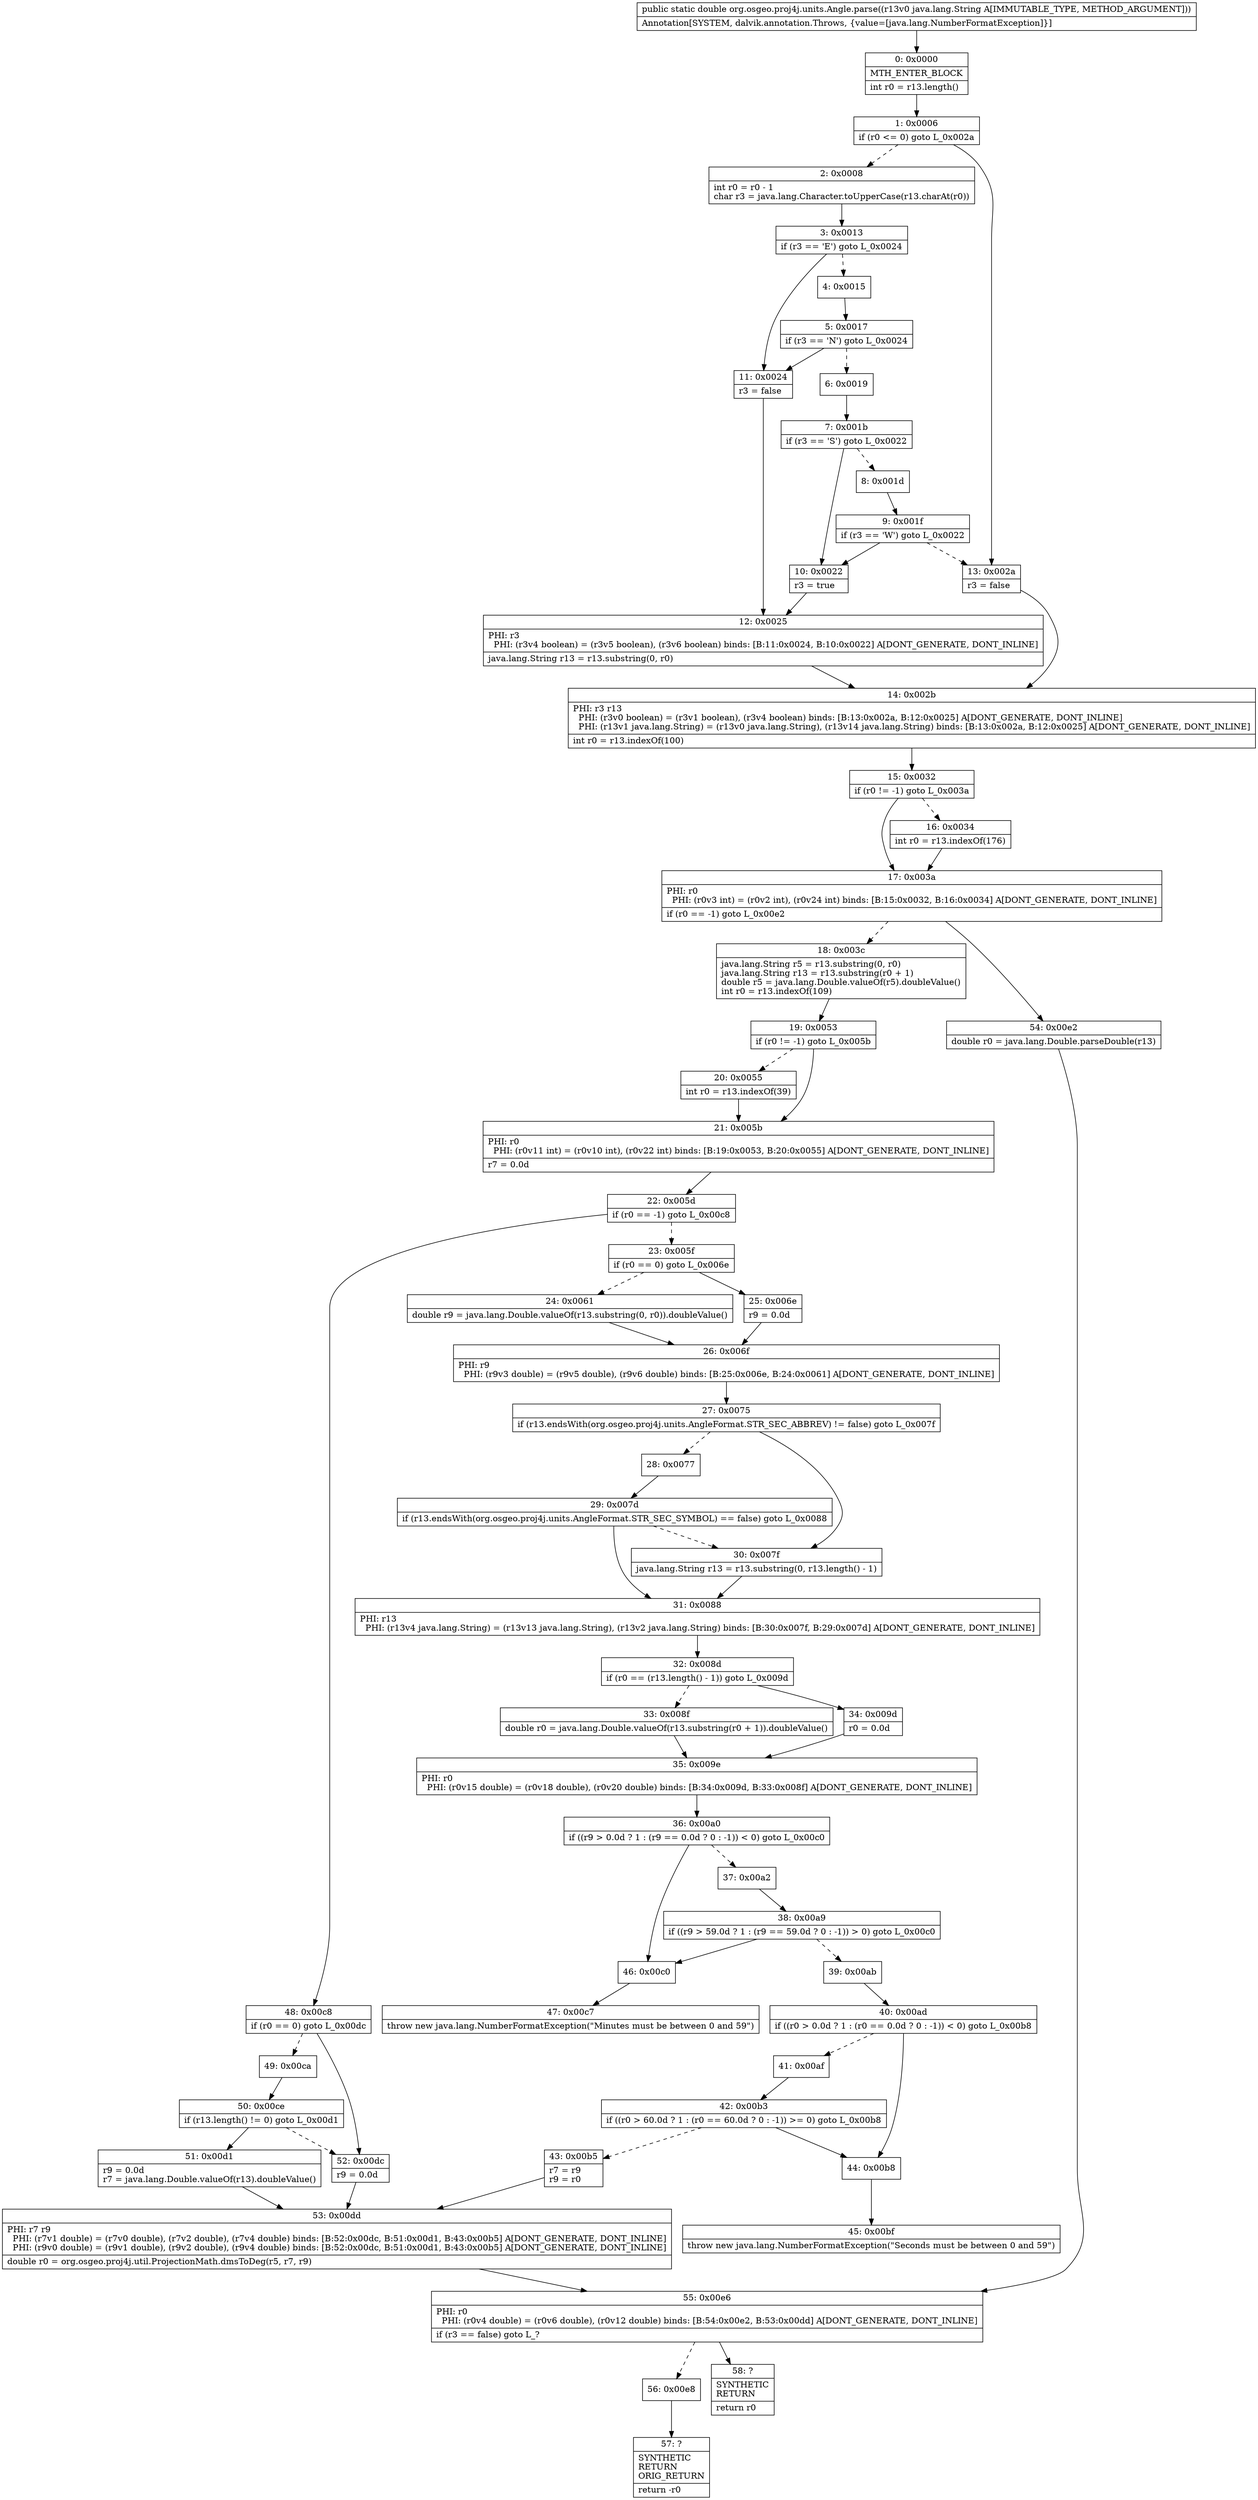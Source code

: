 digraph "CFG fororg.osgeo.proj4j.units.Angle.parse(Ljava\/lang\/String;)D" {
Node_0 [shape=record,label="{0\:\ 0x0000|MTH_ENTER_BLOCK\l|int r0 = r13.length()\l}"];
Node_1 [shape=record,label="{1\:\ 0x0006|if (r0 \<= 0) goto L_0x002a\l}"];
Node_2 [shape=record,label="{2\:\ 0x0008|int r0 = r0 \- 1\lchar r3 = java.lang.Character.toUpperCase(r13.charAt(r0))\l}"];
Node_3 [shape=record,label="{3\:\ 0x0013|if (r3 == 'E') goto L_0x0024\l}"];
Node_4 [shape=record,label="{4\:\ 0x0015}"];
Node_5 [shape=record,label="{5\:\ 0x0017|if (r3 == 'N') goto L_0x0024\l}"];
Node_6 [shape=record,label="{6\:\ 0x0019}"];
Node_7 [shape=record,label="{7\:\ 0x001b|if (r3 == 'S') goto L_0x0022\l}"];
Node_8 [shape=record,label="{8\:\ 0x001d}"];
Node_9 [shape=record,label="{9\:\ 0x001f|if (r3 == 'W') goto L_0x0022\l}"];
Node_10 [shape=record,label="{10\:\ 0x0022|r3 = true\l}"];
Node_11 [shape=record,label="{11\:\ 0x0024|r3 = false\l}"];
Node_12 [shape=record,label="{12\:\ 0x0025|PHI: r3 \l  PHI: (r3v4 boolean) = (r3v5 boolean), (r3v6 boolean) binds: [B:11:0x0024, B:10:0x0022] A[DONT_GENERATE, DONT_INLINE]\l|java.lang.String r13 = r13.substring(0, r0)\l}"];
Node_13 [shape=record,label="{13\:\ 0x002a|r3 = false\l}"];
Node_14 [shape=record,label="{14\:\ 0x002b|PHI: r3 r13 \l  PHI: (r3v0 boolean) = (r3v1 boolean), (r3v4 boolean) binds: [B:13:0x002a, B:12:0x0025] A[DONT_GENERATE, DONT_INLINE]\l  PHI: (r13v1 java.lang.String) = (r13v0 java.lang.String), (r13v14 java.lang.String) binds: [B:13:0x002a, B:12:0x0025] A[DONT_GENERATE, DONT_INLINE]\l|int r0 = r13.indexOf(100)\l}"];
Node_15 [shape=record,label="{15\:\ 0x0032|if (r0 != \-1) goto L_0x003a\l}"];
Node_16 [shape=record,label="{16\:\ 0x0034|int r0 = r13.indexOf(176)\l}"];
Node_17 [shape=record,label="{17\:\ 0x003a|PHI: r0 \l  PHI: (r0v3 int) = (r0v2 int), (r0v24 int) binds: [B:15:0x0032, B:16:0x0034] A[DONT_GENERATE, DONT_INLINE]\l|if (r0 == \-1) goto L_0x00e2\l}"];
Node_18 [shape=record,label="{18\:\ 0x003c|java.lang.String r5 = r13.substring(0, r0)\ljava.lang.String r13 = r13.substring(r0 + 1)\ldouble r5 = java.lang.Double.valueOf(r5).doubleValue()\lint r0 = r13.indexOf(109)\l}"];
Node_19 [shape=record,label="{19\:\ 0x0053|if (r0 != \-1) goto L_0x005b\l}"];
Node_20 [shape=record,label="{20\:\ 0x0055|int r0 = r13.indexOf(39)\l}"];
Node_21 [shape=record,label="{21\:\ 0x005b|PHI: r0 \l  PHI: (r0v11 int) = (r0v10 int), (r0v22 int) binds: [B:19:0x0053, B:20:0x0055] A[DONT_GENERATE, DONT_INLINE]\l|r7 = 0.0d\l}"];
Node_22 [shape=record,label="{22\:\ 0x005d|if (r0 == \-1) goto L_0x00c8\l}"];
Node_23 [shape=record,label="{23\:\ 0x005f|if (r0 == 0) goto L_0x006e\l}"];
Node_24 [shape=record,label="{24\:\ 0x0061|double r9 = java.lang.Double.valueOf(r13.substring(0, r0)).doubleValue()\l}"];
Node_25 [shape=record,label="{25\:\ 0x006e|r9 = 0.0d\l}"];
Node_26 [shape=record,label="{26\:\ 0x006f|PHI: r9 \l  PHI: (r9v3 double) = (r9v5 double), (r9v6 double) binds: [B:25:0x006e, B:24:0x0061] A[DONT_GENERATE, DONT_INLINE]\l}"];
Node_27 [shape=record,label="{27\:\ 0x0075|if (r13.endsWith(org.osgeo.proj4j.units.AngleFormat.STR_SEC_ABBREV) != false) goto L_0x007f\l}"];
Node_28 [shape=record,label="{28\:\ 0x0077}"];
Node_29 [shape=record,label="{29\:\ 0x007d|if (r13.endsWith(org.osgeo.proj4j.units.AngleFormat.STR_SEC_SYMBOL) == false) goto L_0x0088\l}"];
Node_30 [shape=record,label="{30\:\ 0x007f|java.lang.String r13 = r13.substring(0, r13.length() \- 1)\l}"];
Node_31 [shape=record,label="{31\:\ 0x0088|PHI: r13 \l  PHI: (r13v4 java.lang.String) = (r13v13 java.lang.String), (r13v2 java.lang.String) binds: [B:30:0x007f, B:29:0x007d] A[DONT_GENERATE, DONT_INLINE]\l}"];
Node_32 [shape=record,label="{32\:\ 0x008d|if (r0 == (r13.length() \- 1)) goto L_0x009d\l}"];
Node_33 [shape=record,label="{33\:\ 0x008f|double r0 = java.lang.Double.valueOf(r13.substring(r0 + 1)).doubleValue()\l}"];
Node_34 [shape=record,label="{34\:\ 0x009d|r0 = 0.0d\l}"];
Node_35 [shape=record,label="{35\:\ 0x009e|PHI: r0 \l  PHI: (r0v15 double) = (r0v18 double), (r0v20 double) binds: [B:34:0x009d, B:33:0x008f] A[DONT_GENERATE, DONT_INLINE]\l}"];
Node_36 [shape=record,label="{36\:\ 0x00a0|if ((r9 \> 0.0d ? 1 : (r9 == 0.0d ? 0 : \-1)) \< 0) goto L_0x00c0\l}"];
Node_37 [shape=record,label="{37\:\ 0x00a2}"];
Node_38 [shape=record,label="{38\:\ 0x00a9|if ((r9 \> 59.0d ? 1 : (r9 == 59.0d ? 0 : \-1)) \> 0) goto L_0x00c0\l}"];
Node_39 [shape=record,label="{39\:\ 0x00ab}"];
Node_40 [shape=record,label="{40\:\ 0x00ad|if ((r0 \> 0.0d ? 1 : (r0 == 0.0d ? 0 : \-1)) \< 0) goto L_0x00b8\l}"];
Node_41 [shape=record,label="{41\:\ 0x00af}"];
Node_42 [shape=record,label="{42\:\ 0x00b3|if ((r0 \> 60.0d ? 1 : (r0 == 60.0d ? 0 : \-1)) \>= 0) goto L_0x00b8\l}"];
Node_43 [shape=record,label="{43\:\ 0x00b5|r7 = r9\lr9 = r0\l}"];
Node_44 [shape=record,label="{44\:\ 0x00b8}"];
Node_45 [shape=record,label="{45\:\ 0x00bf|throw new java.lang.NumberFormatException(\"Seconds must be between 0 and 59\")\l}"];
Node_46 [shape=record,label="{46\:\ 0x00c0}"];
Node_47 [shape=record,label="{47\:\ 0x00c7|throw new java.lang.NumberFormatException(\"Minutes must be between 0 and 59\")\l}"];
Node_48 [shape=record,label="{48\:\ 0x00c8|if (r0 == 0) goto L_0x00dc\l}"];
Node_49 [shape=record,label="{49\:\ 0x00ca}"];
Node_50 [shape=record,label="{50\:\ 0x00ce|if (r13.length() != 0) goto L_0x00d1\l}"];
Node_51 [shape=record,label="{51\:\ 0x00d1|r9 = 0.0d\lr7 = java.lang.Double.valueOf(r13).doubleValue()\l}"];
Node_52 [shape=record,label="{52\:\ 0x00dc|r9 = 0.0d\l}"];
Node_53 [shape=record,label="{53\:\ 0x00dd|PHI: r7 r9 \l  PHI: (r7v1 double) = (r7v0 double), (r7v2 double), (r7v4 double) binds: [B:52:0x00dc, B:51:0x00d1, B:43:0x00b5] A[DONT_GENERATE, DONT_INLINE]\l  PHI: (r9v0 double) = (r9v1 double), (r9v2 double), (r9v4 double) binds: [B:52:0x00dc, B:51:0x00d1, B:43:0x00b5] A[DONT_GENERATE, DONT_INLINE]\l|double r0 = org.osgeo.proj4j.util.ProjectionMath.dmsToDeg(r5, r7, r9)\l}"];
Node_54 [shape=record,label="{54\:\ 0x00e2|double r0 = java.lang.Double.parseDouble(r13)\l}"];
Node_55 [shape=record,label="{55\:\ 0x00e6|PHI: r0 \l  PHI: (r0v4 double) = (r0v6 double), (r0v12 double) binds: [B:54:0x00e2, B:53:0x00dd] A[DONT_GENERATE, DONT_INLINE]\l|if (r3 == false) goto L_?\l}"];
Node_56 [shape=record,label="{56\:\ 0x00e8}"];
Node_57 [shape=record,label="{57\:\ ?|SYNTHETIC\lRETURN\lORIG_RETURN\l|return \-r0\l}"];
Node_58 [shape=record,label="{58\:\ ?|SYNTHETIC\lRETURN\l|return r0\l}"];
MethodNode[shape=record,label="{public static double org.osgeo.proj4j.units.Angle.parse((r13v0 java.lang.String A[IMMUTABLE_TYPE, METHOD_ARGUMENT]))  | Annotation[SYSTEM, dalvik.annotation.Throws, \{value=[java.lang.NumberFormatException]\}]\l}"];
MethodNode -> Node_0;
Node_0 -> Node_1;
Node_1 -> Node_2[style=dashed];
Node_1 -> Node_13;
Node_2 -> Node_3;
Node_3 -> Node_4[style=dashed];
Node_3 -> Node_11;
Node_4 -> Node_5;
Node_5 -> Node_6[style=dashed];
Node_5 -> Node_11;
Node_6 -> Node_7;
Node_7 -> Node_8[style=dashed];
Node_7 -> Node_10;
Node_8 -> Node_9;
Node_9 -> Node_10;
Node_9 -> Node_13[style=dashed];
Node_10 -> Node_12;
Node_11 -> Node_12;
Node_12 -> Node_14;
Node_13 -> Node_14;
Node_14 -> Node_15;
Node_15 -> Node_16[style=dashed];
Node_15 -> Node_17;
Node_16 -> Node_17;
Node_17 -> Node_18[style=dashed];
Node_17 -> Node_54;
Node_18 -> Node_19;
Node_19 -> Node_20[style=dashed];
Node_19 -> Node_21;
Node_20 -> Node_21;
Node_21 -> Node_22;
Node_22 -> Node_23[style=dashed];
Node_22 -> Node_48;
Node_23 -> Node_24[style=dashed];
Node_23 -> Node_25;
Node_24 -> Node_26;
Node_25 -> Node_26;
Node_26 -> Node_27;
Node_27 -> Node_28[style=dashed];
Node_27 -> Node_30;
Node_28 -> Node_29;
Node_29 -> Node_30[style=dashed];
Node_29 -> Node_31;
Node_30 -> Node_31;
Node_31 -> Node_32;
Node_32 -> Node_33[style=dashed];
Node_32 -> Node_34;
Node_33 -> Node_35;
Node_34 -> Node_35;
Node_35 -> Node_36;
Node_36 -> Node_37[style=dashed];
Node_36 -> Node_46;
Node_37 -> Node_38;
Node_38 -> Node_39[style=dashed];
Node_38 -> Node_46;
Node_39 -> Node_40;
Node_40 -> Node_41[style=dashed];
Node_40 -> Node_44;
Node_41 -> Node_42;
Node_42 -> Node_43[style=dashed];
Node_42 -> Node_44;
Node_43 -> Node_53;
Node_44 -> Node_45;
Node_46 -> Node_47;
Node_48 -> Node_49[style=dashed];
Node_48 -> Node_52;
Node_49 -> Node_50;
Node_50 -> Node_51;
Node_50 -> Node_52[style=dashed];
Node_51 -> Node_53;
Node_52 -> Node_53;
Node_53 -> Node_55;
Node_54 -> Node_55;
Node_55 -> Node_56[style=dashed];
Node_55 -> Node_58;
Node_56 -> Node_57;
}

